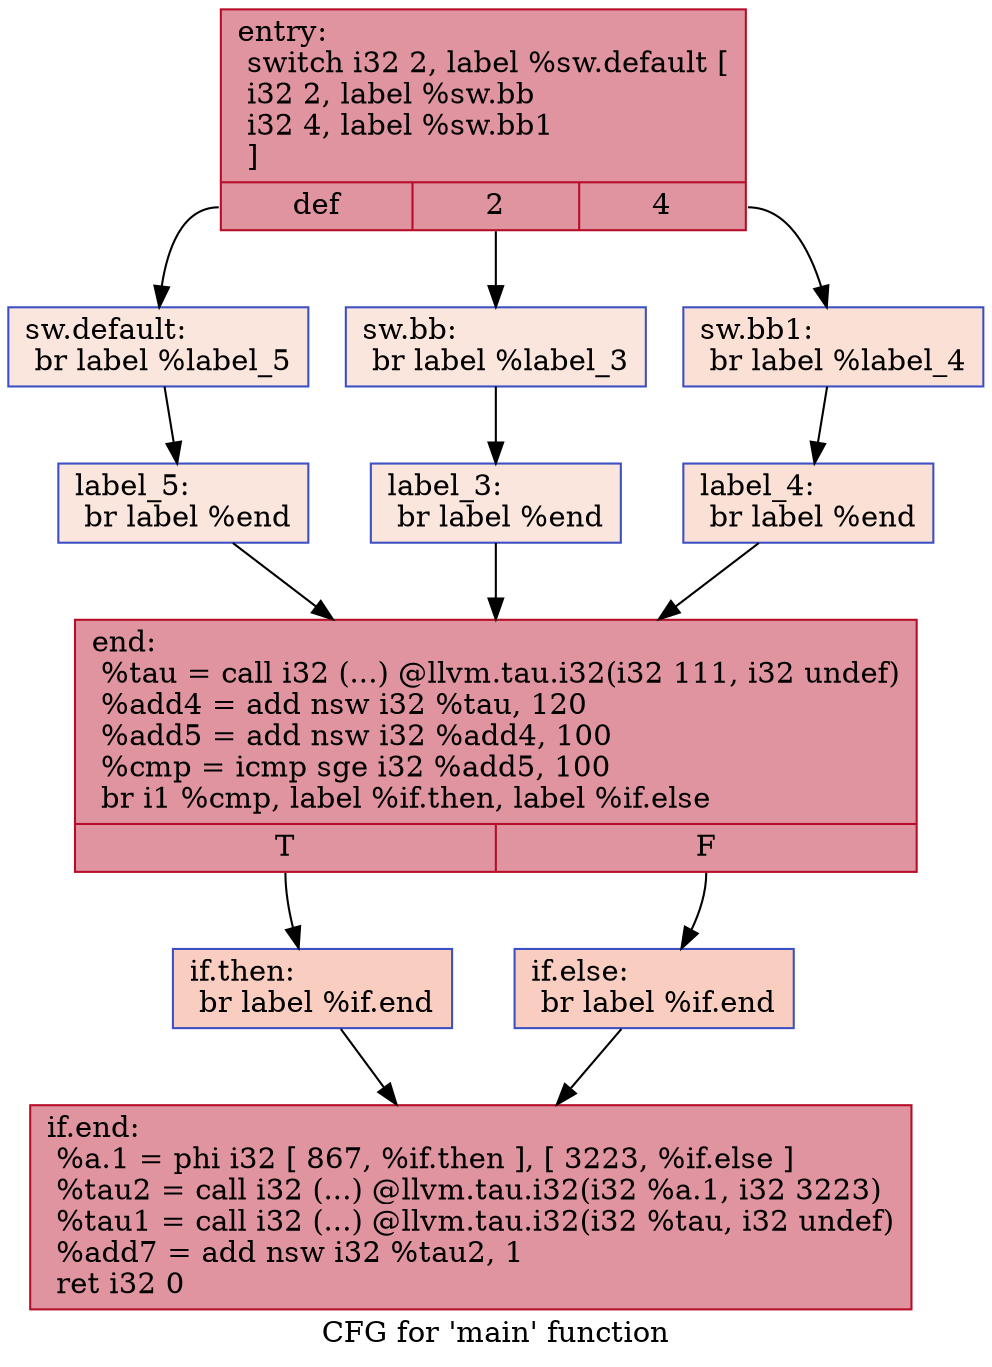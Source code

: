 digraph "CFG for 'main' function" {
	label="CFG for 'main' function";

	Node0x55c48c6248d0 [shape=record,color="#b70d28ff", style=filled, fillcolor="#b70d2870",label="{entry:\l  switch i32 2, label %sw.default [\l    i32 2, label %sw.bb\l    i32 4, label %sw.bb1\l  ]\l|{<s0>def|<s1>2|<s2>4}}"];
	Node0x55c48c6248d0:s0 -> Node0x55c48c624a00;
	Node0x55c48c6248d0:s1 -> Node0x55c48c624a80;
	Node0x55c48c6248d0:s2 -> Node0x55c48c624b20;
	Node0x55c48c624a80 [shape=record,color="#3d50c3ff", style=filled, fillcolor="#f3c7b170",label="{sw.bb:                                            \l  br label %label_3\l}"];
	Node0x55c48c624a80 -> Node0x55c48c624cb0;
	Node0x55c48c624b20 [shape=record,color="#3d50c3ff", style=filled, fillcolor="#f7bca170",label="{sw.bb1:                                           \l  br label %label_4\l}"];
	Node0x55c48c624b20 -> Node0x55c48c624d90;
	Node0x55c48c624a00 [shape=record,color="#3d50c3ff", style=filled, fillcolor="#f3c7b170",label="{sw.default:                                       \l  br label %label_5\l}"];
	Node0x55c48c624a00 -> Node0x55c48c624e70;
	Node0x55c48c624cb0 [shape=record,color="#3d50c3ff", style=filled, fillcolor="#f3c7b170",label="{label_3:                                          \l  br label %end\l}"];
	Node0x55c48c624cb0 -> Node0x55c48c624f50;
	Node0x55c48c624d90 [shape=record,color="#3d50c3ff", style=filled, fillcolor="#f7bca170",label="{label_4:                                          \l  br label %end\l}"];
	Node0x55c48c624d90 -> Node0x55c48c624f50;
	Node0x55c48c624e70 [shape=record,color="#3d50c3ff", style=filled, fillcolor="#f3c7b170",label="{label_5:                                          \l  br label %end\l}"];
	Node0x55c48c624e70 -> Node0x55c48c624f50;
	Node0x55c48c624f50 [shape=record,color="#b70d28ff", style=filled, fillcolor="#b70d2870",label="{end:                                              \l  %tau = call i32 (...) @llvm.tau.i32(i32 111, i32 undef)\l  %add4 = add nsw i32 %tau, 120\l  %add5 = add nsw i32 %add4, 100\l  %cmp = icmp sge i32 %add5, 100\l  br i1 %cmp, label %if.then, label %if.else\l|{<s0>T|<s1>F}}"];
	Node0x55c48c624f50:s0 -> Node0x55c48c6259d0;
	Node0x55c48c624f50:s1 -> Node0x55c48c625be0;
	Node0x55c48c6259d0 [shape=record,color="#3d50c3ff", style=filled, fillcolor="#f2907270",label="{if.then:                                          \l  br label %if.end\l}"];
	Node0x55c48c6259d0 -> Node0x55c48c625d00;
	Node0x55c48c625be0 [shape=record,color="#3d50c3ff", style=filled, fillcolor="#f2907270",label="{if.else:                                          \l  br label %if.end\l}"];
	Node0x55c48c625be0 -> Node0x55c48c625d00;
	Node0x55c48c625d00 [shape=record,color="#b70d28ff", style=filled, fillcolor="#b70d2870",label="{if.end:                                           \l  %a.1 = phi i32 [ 867, %if.then ], [ 3223, %if.else ]\l  %tau2 = call i32 (...) @llvm.tau.i32(i32 %a.1, i32 3223)\l  %tau1 = call i32 (...) @llvm.tau.i32(i32 %tau, i32 undef)\l  %add7 = add nsw i32 %tau2, 1\l  ret i32 0\l}"];
}
